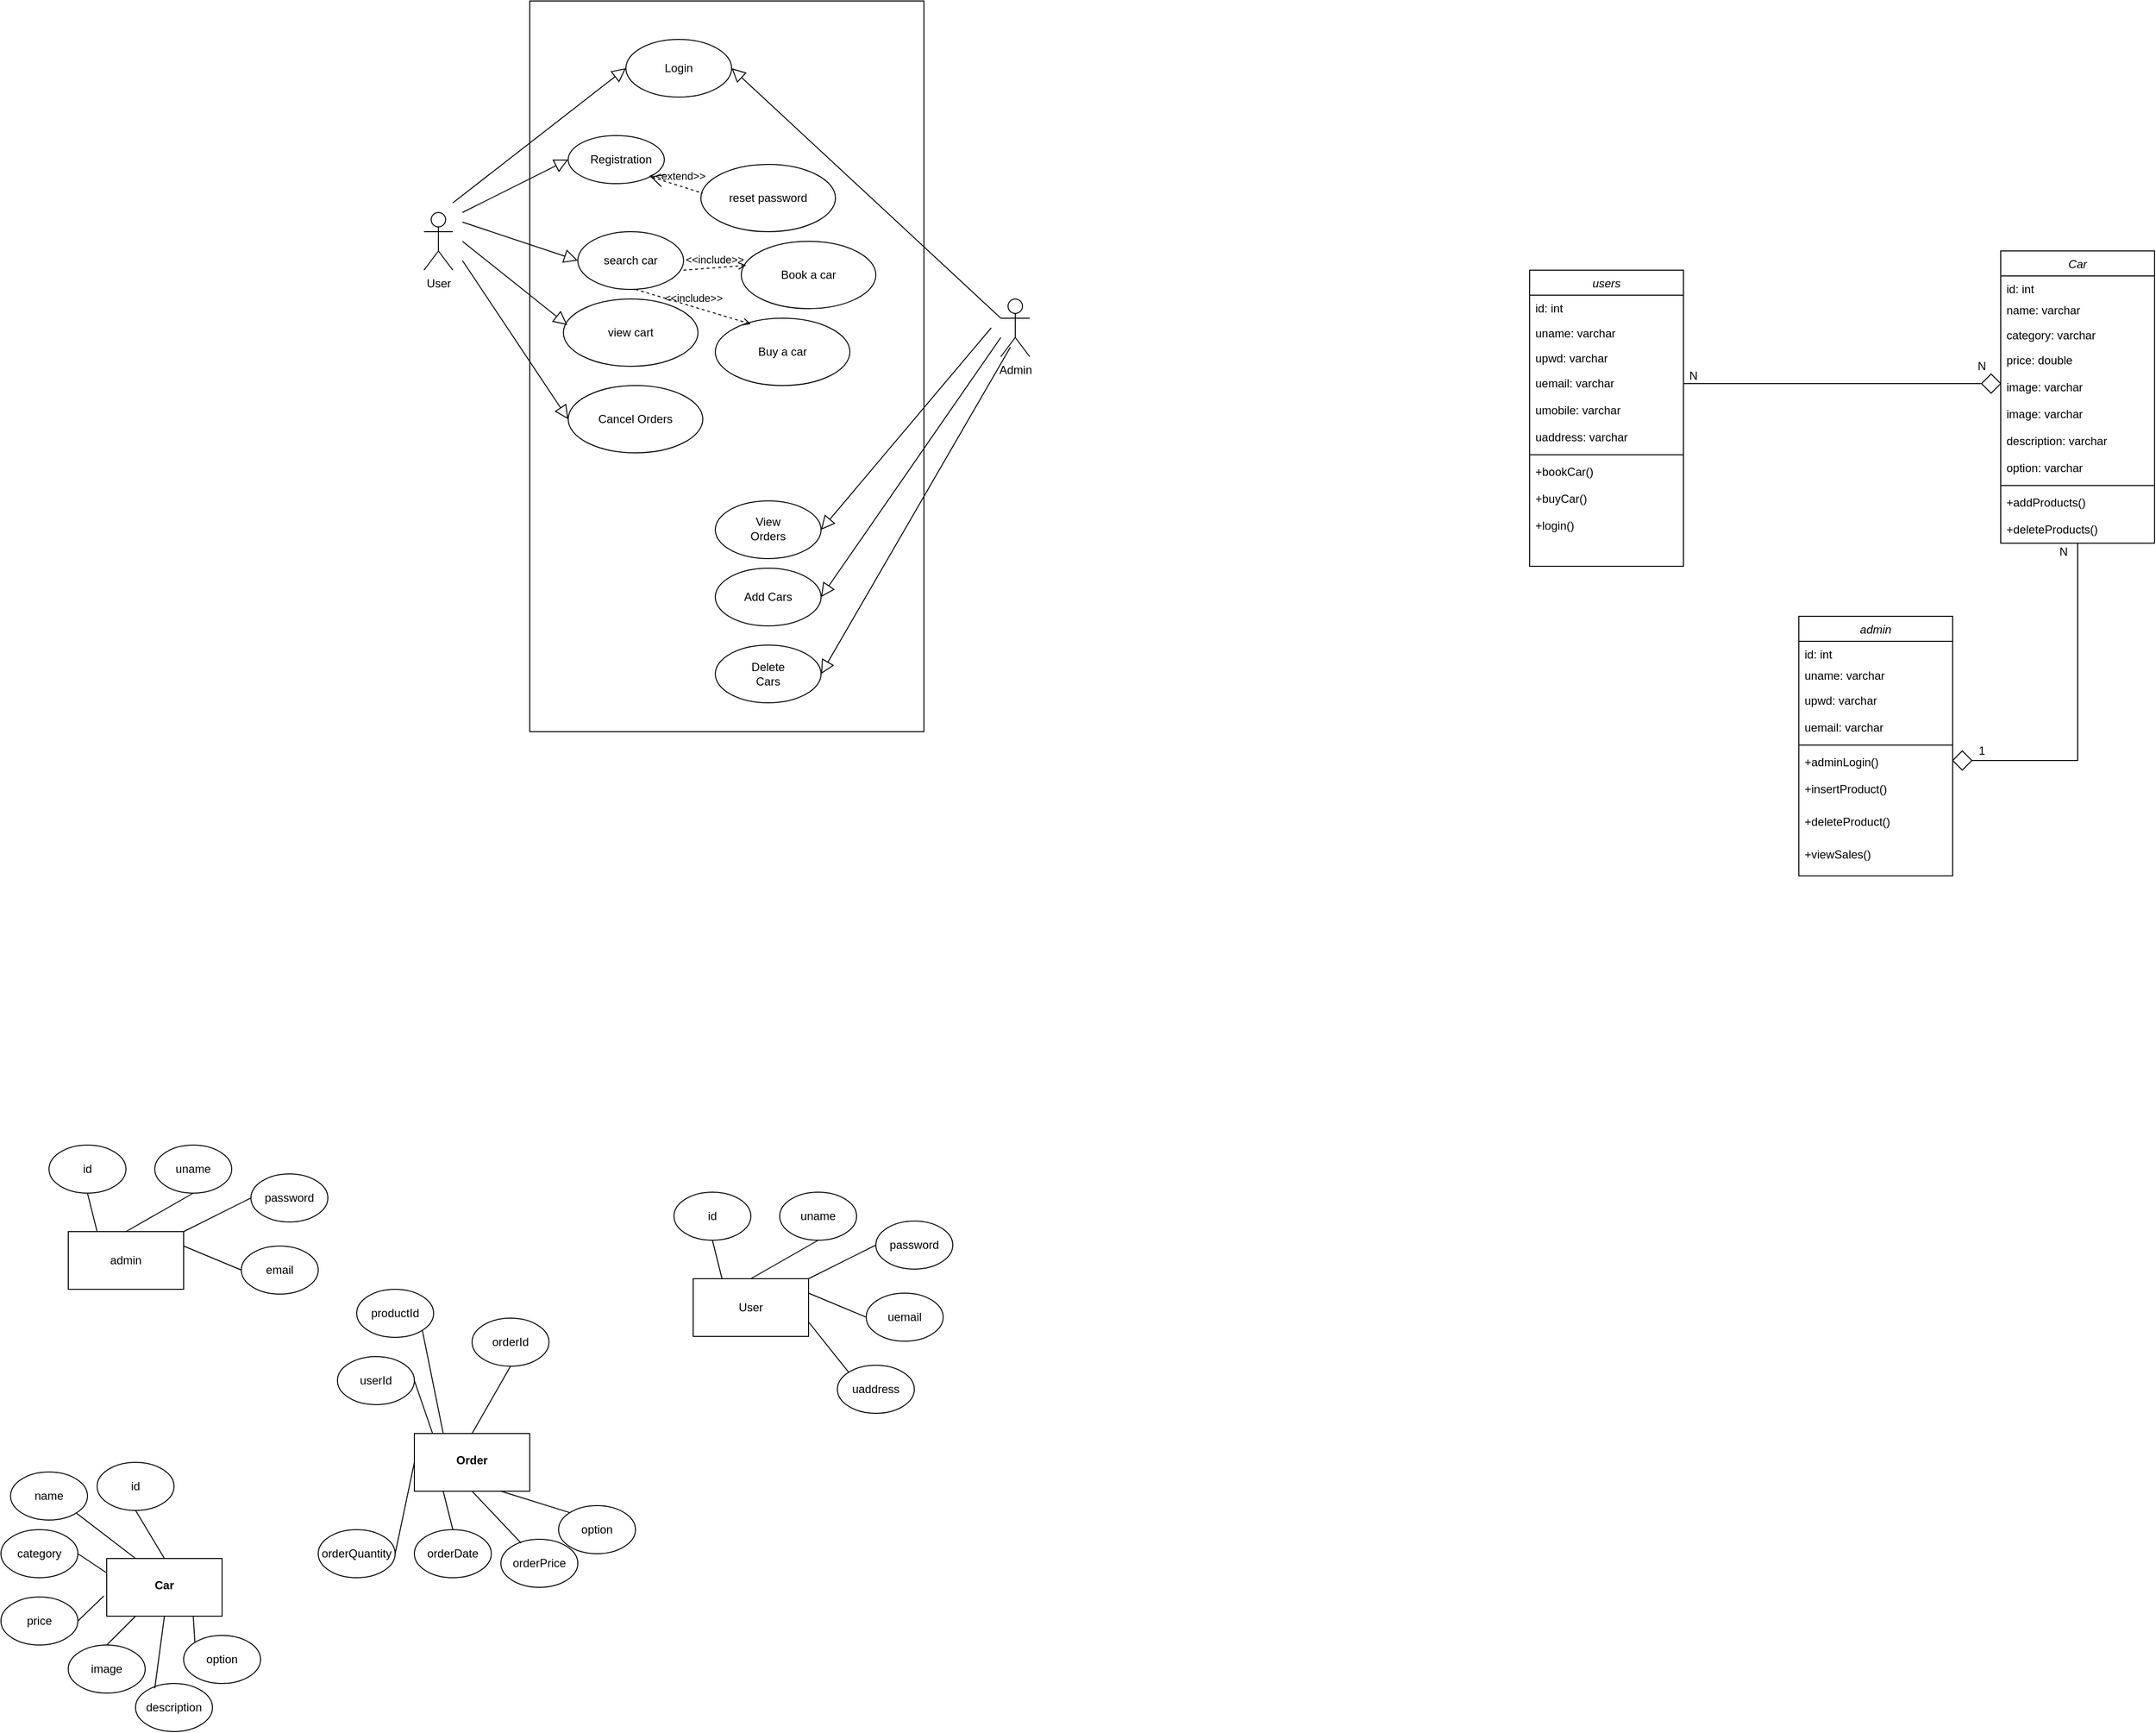 <mxfile version="20.3.0" type="github">
  <diagram id="C5RBs43oDa-KdzZeNtuy" name="Page-1">
    <mxGraphModel dx="3327" dy="2096" grid="1" gridSize="10" guides="1" tooltips="1" connect="1" arrows="1" fold="1" page="1" pageScale="1" pageWidth="827" pageHeight="1169" math="0" shadow="0">
      <root>
        <mxCell id="WIyWlLk6GJQsqaUBKTNV-0" />
        <mxCell id="WIyWlLk6GJQsqaUBKTNV-1" parent="WIyWlLk6GJQsqaUBKTNV-0" />
        <mxCell id="zkfFHV4jXpPFQw0GAbJ--0" value="users" style="swimlane;fontStyle=2;align=center;verticalAlign=top;childLayout=stackLayout;horizontal=1;startSize=26;horizontalStack=0;resizeParent=1;resizeLast=0;collapsible=1;marginBottom=0;rounded=0;shadow=0;strokeWidth=1;" parent="WIyWlLk6GJQsqaUBKTNV-1" vertex="1">
          <mxGeometry x="20" y="210" width="160" height="308" as="geometry">
            <mxRectangle x="230" y="140" width="160" height="26" as="alternateBounds" />
          </mxGeometry>
        </mxCell>
        <mxCell id="zkfFHV4jXpPFQw0GAbJ--1" value="id: int" style="text;align=left;verticalAlign=top;spacingLeft=4;spacingRight=4;overflow=hidden;rotatable=0;points=[[0,0.5],[1,0.5]];portConstraint=eastwest;" parent="zkfFHV4jXpPFQw0GAbJ--0" vertex="1">
          <mxGeometry y="26" width="160" height="26" as="geometry" />
        </mxCell>
        <mxCell id="zkfFHV4jXpPFQw0GAbJ--2" value="uname: varchar" style="text;align=left;verticalAlign=top;spacingLeft=4;spacingRight=4;overflow=hidden;rotatable=0;points=[[0,0.5],[1,0.5]];portConstraint=eastwest;rounded=0;shadow=0;html=0;" parent="zkfFHV4jXpPFQw0GAbJ--0" vertex="1">
          <mxGeometry y="52" width="160" height="26" as="geometry" />
        </mxCell>
        <mxCell id="zkfFHV4jXpPFQw0GAbJ--3" value="upwd: varchar&#xa;" style="text;align=left;verticalAlign=top;spacingLeft=4;spacingRight=4;overflow=hidden;rotatable=0;points=[[0,0.5],[1,0.5]];portConstraint=eastwest;rounded=0;shadow=0;html=0;" parent="zkfFHV4jXpPFQw0GAbJ--0" vertex="1">
          <mxGeometry y="78" width="160" height="26" as="geometry" />
        </mxCell>
        <mxCell id="zkfFHV4jXpPFQw0GAbJ--5" value="uemail: varchar" style="text;align=left;verticalAlign=top;spacingLeft=4;spacingRight=4;overflow=hidden;rotatable=0;points=[[0,0.5],[1,0.5]];portConstraint=eastwest;" parent="zkfFHV4jXpPFQw0GAbJ--0" vertex="1">
          <mxGeometry y="104" width="160" height="28" as="geometry" />
        </mxCell>
        <mxCell id="J4PwjYp8l0ot0DX3vlqs-2" value="umobile: varchar&#xa;" style="text;align=left;verticalAlign=top;spacingLeft=4;spacingRight=4;overflow=hidden;rotatable=0;points=[[0,0.5],[1,0.5]];portConstraint=eastwest;" parent="zkfFHV4jXpPFQw0GAbJ--0" vertex="1">
          <mxGeometry y="132" width="160" height="28" as="geometry" />
        </mxCell>
        <mxCell id="J4PwjYp8l0ot0DX3vlqs-3" value="uaddress: varchar" style="text;align=left;verticalAlign=top;spacingLeft=4;spacingRight=4;overflow=hidden;rotatable=0;points=[[0,0.5],[1,0.5]];portConstraint=eastwest;" parent="zkfFHV4jXpPFQw0GAbJ--0" vertex="1">
          <mxGeometry y="160" width="160" height="28" as="geometry" />
        </mxCell>
        <mxCell id="zkfFHV4jXpPFQw0GAbJ--4" value="" style="line;html=1;strokeWidth=1;align=left;verticalAlign=middle;spacingTop=-1;spacingLeft=3;spacingRight=3;rotatable=0;labelPosition=right;points=[];portConstraint=eastwest;" parent="zkfFHV4jXpPFQw0GAbJ--0" vertex="1">
          <mxGeometry y="188" width="160" height="8" as="geometry" />
        </mxCell>
        <mxCell id="J4PwjYp8l0ot0DX3vlqs-6" value="+bookCar()" style="text;align=left;verticalAlign=top;spacingLeft=4;spacingRight=4;overflow=hidden;rotatable=0;points=[[0,0.5],[1,0.5]];portConstraint=eastwest;" parent="zkfFHV4jXpPFQw0GAbJ--0" vertex="1">
          <mxGeometry y="196" width="160" height="28" as="geometry" />
        </mxCell>
        <mxCell id="J4PwjYp8l0ot0DX3vlqs-29" value="+buyCar()" style="text;align=left;verticalAlign=top;spacingLeft=4;spacingRight=4;overflow=hidden;rotatable=0;points=[[0,0.5],[1,0.5]];portConstraint=eastwest;" parent="zkfFHV4jXpPFQw0GAbJ--0" vertex="1">
          <mxGeometry y="224" width="160" height="28" as="geometry" />
        </mxCell>
        <mxCell id="J4PwjYp8l0ot0DX3vlqs-39" value="+login()" style="text;align=left;verticalAlign=top;spacingLeft=4;spacingRight=4;overflow=hidden;rotatable=0;points=[[0,0.5],[1,0.5]];portConstraint=eastwest;" parent="zkfFHV4jXpPFQw0GAbJ--0" vertex="1">
          <mxGeometry y="252" width="160" height="28" as="geometry" />
        </mxCell>
        <mxCell id="J4PwjYp8l0ot0DX3vlqs-7" value="Car" style="swimlane;fontStyle=2;align=center;verticalAlign=top;childLayout=stackLayout;horizontal=1;startSize=26;horizontalStack=0;resizeParent=1;resizeLast=0;collapsible=1;marginBottom=0;rounded=0;shadow=0;strokeWidth=1;" parent="WIyWlLk6GJQsqaUBKTNV-1" vertex="1">
          <mxGeometry x="510" y="190" width="160" height="304" as="geometry">
            <mxRectangle x="230" y="140" width="160" height="26" as="alternateBounds" />
          </mxGeometry>
        </mxCell>
        <mxCell id="J4PwjYp8l0ot0DX3vlqs-8" value="id: int" style="text;align=left;verticalAlign=top;spacingLeft=4;spacingRight=4;overflow=hidden;rotatable=0;points=[[0,0.5],[1,0.5]];portConstraint=eastwest;" parent="J4PwjYp8l0ot0DX3vlqs-7" vertex="1">
          <mxGeometry y="26" width="160" height="22" as="geometry" />
        </mxCell>
        <mxCell id="J4PwjYp8l0ot0DX3vlqs-9" value="name: varchar" style="text;align=left;verticalAlign=top;spacingLeft=4;spacingRight=4;overflow=hidden;rotatable=0;points=[[0,0.5],[1,0.5]];portConstraint=eastwest;rounded=0;shadow=0;html=0;" parent="J4PwjYp8l0ot0DX3vlqs-7" vertex="1">
          <mxGeometry y="48" width="160" height="26" as="geometry" />
        </mxCell>
        <mxCell id="J4PwjYp8l0ot0DX3vlqs-10" value="category: varchar&#xa;" style="text;align=left;verticalAlign=top;spacingLeft=4;spacingRight=4;overflow=hidden;rotatable=0;points=[[0,0.5],[1,0.5]];portConstraint=eastwest;rounded=0;shadow=0;html=0;" parent="J4PwjYp8l0ot0DX3vlqs-7" vertex="1">
          <mxGeometry y="74" width="160" height="26" as="geometry" />
        </mxCell>
        <mxCell id="J4PwjYp8l0ot0DX3vlqs-11" value="price: double" style="text;align=left;verticalAlign=top;spacingLeft=4;spacingRight=4;overflow=hidden;rotatable=0;points=[[0,0.5],[1,0.5]];portConstraint=eastwest;" parent="J4PwjYp8l0ot0DX3vlqs-7" vertex="1">
          <mxGeometry y="100" width="160" height="28" as="geometry" />
        </mxCell>
        <mxCell id="AUyAu4jTb6BkJ1wDDN9f-8" value="image: varchar" style="text;align=left;verticalAlign=top;spacingLeft=4;spacingRight=4;overflow=hidden;rotatable=0;points=[[0,0.5],[1,0.5]];portConstraint=eastwest;" vertex="1" parent="J4PwjYp8l0ot0DX3vlqs-7">
          <mxGeometry y="128" width="160" height="28" as="geometry" />
        </mxCell>
        <mxCell id="J4PwjYp8l0ot0DX3vlqs-12" value="image: varchar" style="text;align=left;verticalAlign=top;spacingLeft=4;spacingRight=4;overflow=hidden;rotatable=0;points=[[0,0.5],[1,0.5]];portConstraint=eastwest;" parent="J4PwjYp8l0ot0DX3vlqs-7" vertex="1">
          <mxGeometry y="156" width="160" height="28" as="geometry" />
        </mxCell>
        <mxCell id="J4PwjYp8l0ot0DX3vlqs-13" value="description: varchar" style="text;align=left;verticalAlign=top;spacingLeft=4;spacingRight=4;overflow=hidden;rotatable=0;points=[[0,0.5],[1,0.5]];portConstraint=eastwest;" parent="J4PwjYp8l0ot0DX3vlqs-7" vertex="1">
          <mxGeometry y="184" width="160" height="28" as="geometry" />
        </mxCell>
        <mxCell id="J4PwjYp8l0ot0DX3vlqs-16" value="option: varchar" style="text;align=left;verticalAlign=top;spacingLeft=4;spacingRight=4;overflow=hidden;rotatable=0;points=[[0,0.5],[1,0.5]];portConstraint=eastwest;" parent="J4PwjYp8l0ot0DX3vlqs-7" vertex="1">
          <mxGeometry y="212" width="160" height="28" as="geometry" />
        </mxCell>
        <mxCell id="J4PwjYp8l0ot0DX3vlqs-14" value="" style="line;html=1;strokeWidth=1;align=left;verticalAlign=middle;spacingTop=-1;spacingLeft=3;spacingRight=3;rotatable=0;labelPosition=right;points=[];portConstraint=eastwest;" parent="J4PwjYp8l0ot0DX3vlqs-7" vertex="1">
          <mxGeometry y="240" width="160" height="8" as="geometry" />
        </mxCell>
        <mxCell id="J4PwjYp8l0ot0DX3vlqs-15" value="+addProducts()" style="text;align=left;verticalAlign=top;spacingLeft=4;spacingRight=4;overflow=hidden;rotatable=0;points=[[0,0.5],[1,0.5]];portConstraint=eastwest;" parent="J4PwjYp8l0ot0DX3vlqs-7" vertex="1">
          <mxGeometry y="248" width="160" height="28" as="geometry" />
        </mxCell>
        <mxCell id="J4PwjYp8l0ot0DX3vlqs-17" value="+deleteProducts()" style="text;align=left;verticalAlign=top;spacingLeft=4;spacingRight=4;overflow=hidden;rotatable=0;points=[[0,0.5],[1,0.5]];portConstraint=eastwest;" parent="J4PwjYp8l0ot0DX3vlqs-7" vertex="1">
          <mxGeometry y="276" width="160" height="28" as="geometry" />
        </mxCell>
        <mxCell id="J4PwjYp8l0ot0DX3vlqs-31" value="admin" style="swimlane;fontStyle=2;align=center;verticalAlign=top;childLayout=stackLayout;horizontal=1;startSize=26;horizontalStack=0;resizeParent=1;resizeLast=0;collapsible=1;marginBottom=0;rounded=0;shadow=0;strokeWidth=1;" parent="WIyWlLk6GJQsqaUBKTNV-1" vertex="1">
          <mxGeometry x="300" y="570" width="160" height="270" as="geometry">
            <mxRectangle x="230" y="140" width="160" height="26" as="alternateBounds" />
          </mxGeometry>
        </mxCell>
        <mxCell id="J4PwjYp8l0ot0DX3vlqs-32" value="id: int" style="text;align=left;verticalAlign=top;spacingLeft=4;spacingRight=4;overflow=hidden;rotatable=0;points=[[0,0.5],[1,0.5]];portConstraint=eastwest;" parent="J4PwjYp8l0ot0DX3vlqs-31" vertex="1">
          <mxGeometry y="26" width="160" height="22" as="geometry" />
        </mxCell>
        <mxCell id="J4PwjYp8l0ot0DX3vlqs-34" value="uname: varchar" style="text;align=left;verticalAlign=top;spacingLeft=4;spacingRight=4;overflow=hidden;rotatable=0;points=[[0,0.5],[1,0.5]];portConstraint=eastwest;rounded=0;shadow=0;html=0;" parent="J4PwjYp8l0ot0DX3vlqs-31" vertex="1">
          <mxGeometry y="48" width="160" height="26" as="geometry" />
        </mxCell>
        <mxCell id="J4PwjYp8l0ot0DX3vlqs-35" value="upwd: varchar" style="text;align=left;verticalAlign=top;spacingLeft=4;spacingRight=4;overflow=hidden;rotatable=0;points=[[0,0.5],[1,0.5]];portConstraint=eastwest;" parent="J4PwjYp8l0ot0DX3vlqs-31" vertex="1">
          <mxGeometry y="74" width="160" height="28" as="geometry" />
        </mxCell>
        <mxCell id="J4PwjYp8l0ot0DX3vlqs-36" value="uemail: varchar" style="text;align=left;verticalAlign=top;spacingLeft=4;spacingRight=4;overflow=hidden;rotatable=0;points=[[0,0.5],[1,0.5]];portConstraint=eastwest;" parent="J4PwjYp8l0ot0DX3vlqs-31" vertex="1">
          <mxGeometry y="102" width="160" height="28" as="geometry" />
        </mxCell>
        <mxCell id="J4PwjYp8l0ot0DX3vlqs-38" value="" style="line;html=1;strokeWidth=1;align=left;verticalAlign=middle;spacingTop=-1;spacingLeft=3;spacingRight=3;rotatable=0;labelPosition=right;points=[];portConstraint=eastwest;" parent="J4PwjYp8l0ot0DX3vlqs-31" vertex="1">
          <mxGeometry y="130" width="160" height="8" as="geometry" />
        </mxCell>
        <mxCell id="J4PwjYp8l0ot0DX3vlqs-40" value="+adminLogin()" style="text;align=left;verticalAlign=top;spacingLeft=4;spacingRight=4;overflow=hidden;rotatable=0;points=[[0,0.5],[1,0.5]];portConstraint=eastwest;" parent="J4PwjYp8l0ot0DX3vlqs-31" vertex="1">
          <mxGeometry y="138" width="160" height="28" as="geometry" />
        </mxCell>
        <mxCell id="J4PwjYp8l0ot0DX3vlqs-41" value="+insertProduct()" style="text;align=left;verticalAlign=top;spacingLeft=4;spacingRight=4;overflow=hidden;rotatable=0;points=[[0,0.5],[1,0.5]];portConstraint=eastwest;" parent="J4PwjYp8l0ot0DX3vlqs-31" vertex="1">
          <mxGeometry y="166" width="160" height="34" as="geometry" />
        </mxCell>
        <mxCell id="J4PwjYp8l0ot0DX3vlqs-50" value="+deleteProduct()" style="text;align=left;verticalAlign=top;spacingLeft=4;spacingRight=4;overflow=hidden;rotatable=0;points=[[0,0.5],[1,0.5]];portConstraint=eastwest;" parent="J4PwjYp8l0ot0DX3vlqs-31" vertex="1">
          <mxGeometry y="200" width="160" height="34" as="geometry" />
        </mxCell>
        <mxCell id="J4PwjYp8l0ot0DX3vlqs-51" value="+viewSales()" style="text;align=left;verticalAlign=top;spacingLeft=4;spacingRight=4;overflow=hidden;rotatable=0;points=[[0,0.5],[1,0.5]];portConstraint=eastwest;" parent="J4PwjYp8l0ot0DX3vlqs-31" vertex="1">
          <mxGeometry y="234" width="160" height="34" as="geometry" />
        </mxCell>
        <mxCell id="J4PwjYp8l0ot0DX3vlqs-53" value="" style="rounded=0;whiteSpace=wrap;html=1;" parent="WIyWlLk6GJQsqaUBKTNV-1" vertex="1">
          <mxGeometry x="-1020" y="-70" width="410" height="760" as="geometry" />
        </mxCell>
        <mxCell id="J4PwjYp8l0ot0DX3vlqs-58" value="User" style="shape=umlActor;html=1;verticalLabelPosition=bottom;verticalAlign=top;align=center;" parent="WIyWlLk6GJQsqaUBKTNV-1" vertex="1">
          <mxGeometry x="-1130" y="150" width="30" height="60" as="geometry" />
        </mxCell>
        <mxCell id="J4PwjYp8l0ot0DX3vlqs-61" value="" style="ellipse;whiteSpace=wrap;html=1;" parent="WIyWlLk6GJQsqaUBKTNV-1" vertex="1">
          <mxGeometry x="-920" y="-30" width="110" height="60" as="geometry" />
        </mxCell>
        <mxCell id="J4PwjYp8l0ot0DX3vlqs-62" value="" style="ellipse;whiteSpace=wrap;html=1;" parent="WIyWlLk6GJQsqaUBKTNV-1" vertex="1">
          <mxGeometry x="-980" y="70" width="100" height="50" as="geometry" />
        </mxCell>
        <mxCell id="J4PwjYp8l0ot0DX3vlqs-63" value="Login" style="text;html=1;strokeColor=none;fillColor=none;align=center;verticalAlign=middle;whiteSpace=wrap;rounded=0;" parent="WIyWlLk6GJQsqaUBKTNV-1" vertex="1">
          <mxGeometry x="-895" y="-15" width="60" height="30" as="geometry" />
        </mxCell>
        <mxCell id="J4PwjYp8l0ot0DX3vlqs-64" value="Registration" style="text;html=1;strokeColor=none;fillColor=none;align=center;verticalAlign=middle;whiteSpace=wrap;rounded=0;" parent="WIyWlLk6GJQsqaUBKTNV-1" vertex="1">
          <mxGeometry x="-955" y="80" width="60" height="30" as="geometry" />
        </mxCell>
        <mxCell id="J4PwjYp8l0ot0DX3vlqs-65" value="Admin" style="shape=umlActor;html=1;verticalLabelPosition=bottom;verticalAlign=top;align=center;" parent="WIyWlLk6GJQsqaUBKTNV-1" vertex="1">
          <mxGeometry x="-530" y="240" width="30" height="60" as="geometry" />
        </mxCell>
        <mxCell id="J4PwjYp8l0ot0DX3vlqs-66" value="" style="edgeStyle=none;html=1;endArrow=block;endFill=0;endSize=12;verticalAlign=bottom;rounded=0;exitX=0;exitY=0.333;exitDx=0;exitDy=0;exitPerimeter=0;entryX=1;entryY=0.5;entryDx=0;entryDy=0;" parent="WIyWlLk6GJQsqaUBKTNV-1" source="J4PwjYp8l0ot0DX3vlqs-65" target="J4PwjYp8l0ot0DX3vlqs-61" edge="1">
          <mxGeometry width="160" relative="1" as="geometry">
            <mxPoint x="-670" y="200" as="sourcePoint" />
            <mxPoint x="-510" y="200" as="targetPoint" />
          </mxGeometry>
        </mxCell>
        <mxCell id="J4PwjYp8l0ot0DX3vlqs-67" value="" style="edgeStyle=none;html=1;endArrow=block;endFill=0;endSize=12;verticalAlign=bottom;rounded=0;entryX=0;entryY=0.5;entryDx=0;entryDy=0;" parent="WIyWlLk6GJQsqaUBKTNV-1" target="J4PwjYp8l0ot0DX3vlqs-61" edge="1">
          <mxGeometry width="160" relative="1" as="geometry">
            <mxPoint x="-1100" y="140" as="sourcePoint" />
            <mxPoint x="-940" y="180" as="targetPoint" />
          </mxGeometry>
        </mxCell>
        <mxCell id="J4PwjYp8l0ot0DX3vlqs-68" value="" style="edgeStyle=none;html=1;endArrow=block;endFill=0;endSize=12;verticalAlign=bottom;rounded=0;entryX=0;entryY=0.5;entryDx=0;entryDy=0;" parent="WIyWlLk6GJQsqaUBKTNV-1" target="J4PwjYp8l0ot0DX3vlqs-62" edge="1">
          <mxGeometry width="160" relative="1" as="geometry">
            <mxPoint x="-1090" y="150" as="sourcePoint" />
            <mxPoint x="-930" y="190" as="targetPoint" />
          </mxGeometry>
        </mxCell>
        <mxCell id="J4PwjYp8l0ot0DX3vlqs-71" value="" style="group" parent="WIyWlLk6GJQsqaUBKTNV-1" vertex="1" connectable="0">
          <mxGeometry x="-827" y="520" width="110" height="60" as="geometry" />
        </mxCell>
        <mxCell id="J4PwjYp8l0ot0DX3vlqs-69" value="" style="ellipse;whiteSpace=wrap;html=1;" parent="J4PwjYp8l0ot0DX3vlqs-71" vertex="1">
          <mxGeometry width="110" height="60" as="geometry" />
        </mxCell>
        <mxCell id="J4PwjYp8l0ot0DX3vlqs-70" value="Add Cars" style="text;html=1;strokeColor=none;fillColor=none;align=center;verticalAlign=middle;whiteSpace=wrap;rounded=0;" parent="J4PwjYp8l0ot0DX3vlqs-71" vertex="1">
          <mxGeometry x="25" y="15" width="60" height="30" as="geometry" />
        </mxCell>
        <mxCell id="J4PwjYp8l0ot0DX3vlqs-74" value="" style="group" parent="WIyWlLk6GJQsqaUBKTNV-1" vertex="1" connectable="0">
          <mxGeometry x="-835" y="330" width="110" height="161" as="geometry" />
        </mxCell>
        <mxCell id="J4PwjYp8l0ot0DX3vlqs-75" value="" style="ellipse;whiteSpace=wrap;html=1;" parent="J4PwjYp8l0ot0DX3vlqs-74" vertex="1">
          <mxGeometry x="8" y="120" width="110" height="60" as="geometry" />
        </mxCell>
        <mxCell id="J4PwjYp8l0ot0DX3vlqs-76" value="View Orders" style="text;html=1;strokeColor=none;fillColor=none;align=center;verticalAlign=middle;whiteSpace=wrap;rounded=0;" parent="J4PwjYp8l0ot0DX3vlqs-74" vertex="1">
          <mxGeometry x="33" y="136" width="60" height="25" as="geometry" />
        </mxCell>
        <mxCell id="J4PwjYp8l0ot0DX3vlqs-79" value="" style="group" parent="WIyWlLk6GJQsqaUBKTNV-1" vertex="1" connectable="0">
          <mxGeometry x="-827" y="600" width="110" height="60" as="geometry" />
        </mxCell>
        <mxCell id="J4PwjYp8l0ot0DX3vlqs-72" value="" style="ellipse;whiteSpace=wrap;html=1;" parent="J4PwjYp8l0ot0DX3vlqs-79" vertex="1">
          <mxGeometry width="110" height="60" as="geometry" />
        </mxCell>
        <mxCell id="J4PwjYp8l0ot0DX3vlqs-73" value="Delete Cars" style="text;html=1;strokeColor=none;fillColor=none;align=center;verticalAlign=middle;whiteSpace=wrap;rounded=0;" parent="J4PwjYp8l0ot0DX3vlqs-79" vertex="1">
          <mxGeometry x="25" y="15" width="60" height="30" as="geometry" />
        </mxCell>
        <mxCell id="J4PwjYp8l0ot0DX3vlqs-80" value="" style="group" parent="WIyWlLk6GJQsqaUBKTNV-1" vertex="1" connectable="0">
          <mxGeometry x="-970" y="170" width="110" height="60" as="geometry" />
        </mxCell>
        <mxCell id="J4PwjYp8l0ot0DX3vlqs-81" value="" style="ellipse;whiteSpace=wrap;html=1;" parent="J4PwjYp8l0ot0DX3vlqs-80" vertex="1">
          <mxGeometry width="110" height="60" as="geometry" />
        </mxCell>
        <mxCell id="J4PwjYp8l0ot0DX3vlqs-82" value="search car" style="text;html=1;strokeColor=none;fillColor=none;align=center;verticalAlign=middle;whiteSpace=wrap;rounded=0;" parent="J4PwjYp8l0ot0DX3vlqs-80" vertex="1">
          <mxGeometry x="25" y="15" width="60" height="30" as="geometry" />
        </mxCell>
        <mxCell id="J4PwjYp8l0ot0DX3vlqs-85" value="Book a car" style="ellipse;whiteSpace=wrap;html=1;" parent="WIyWlLk6GJQsqaUBKTNV-1" vertex="1">
          <mxGeometry x="-800" y="180" width="140" height="70" as="geometry" />
        </mxCell>
        <mxCell id="J4PwjYp8l0ot0DX3vlqs-86" value="&amp;lt;&amp;lt;include&amp;gt;&amp;gt;" style="edgeStyle=none;html=1;endArrow=open;verticalAlign=bottom;dashed=1;labelBackgroundColor=none;rounded=0;exitX=1;exitY=0.667;exitDx=0;exitDy=0;exitPerimeter=0;entryX=0.036;entryY=0.357;entryDx=0;entryDy=0;entryPerimeter=0;" parent="WIyWlLk6GJQsqaUBKTNV-1" source="J4PwjYp8l0ot0DX3vlqs-81" target="J4PwjYp8l0ot0DX3vlqs-85" edge="1">
          <mxGeometry width="160" relative="1" as="geometry">
            <mxPoint x="-670" y="380" as="sourcePoint" />
            <mxPoint x="-510" y="380" as="targetPoint" />
          </mxGeometry>
        </mxCell>
        <mxCell id="J4PwjYp8l0ot0DX3vlqs-87" value="Buy a car" style="ellipse;whiteSpace=wrap;html=1;" parent="WIyWlLk6GJQsqaUBKTNV-1" vertex="1">
          <mxGeometry x="-827" y="260" width="140" height="70" as="geometry" />
        </mxCell>
        <mxCell id="J4PwjYp8l0ot0DX3vlqs-88" value="&amp;lt;&amp;lt;include&amp;gt;&amp;gt;" style="edgeStyle=none;html=1;endArrow=open;verticalAlign=bottom;dashed=1;labelBackgroundColor=none;rounded=0;entryX=0.264;entryY=0.086;entryDx=0;entryDy=0;entryPerimeter=0;" parent="WIyWlLk6GJQsqaUBKTNV-1" target="J4PwjYp8l0ot0DX3vlqs-87" edge="1">
          <mxGeometry width="160" relative="1" as="geometry">
            <mxPoint x="-910" y="230" as="sourcePoint" />
            <mxPoint x="-750" y="230" as="targetPoint" />
          </mxGeometry>
        </mxCell>
        <mxCell id="J4PwjYp8l0ot0DX3vlqs-89" value="reset password" style="ellipse;whiteSpace=wrap;html=1;" parent="WIyWlLk6GJQsqaUBKTNV-1" vertex="1">
          <mxGeometry x="-842" y="100" width="140" height="70" as="geometry" />
        </mxCell>
        <mxCell id="J4PwjYp8l0ot0DX3vlqs-91" value="&amp;lt;&amp;lt;extend&amp;gt;&amp;gt;" style="edgeStyle=none;html=1;startArrow=open;endArrow=none;startSize=12;verticalAlign=bottom;dashed=1;labelBackgroundColor=none;rounded=0;exitX=1;exitY=1;exitDx=0;exitDy=0;" parent="WIyWlLk6GJQsqaUBKTNV-1" source="J4PwjYp8l0ot0DX3vlqs-62" edge="1">
          <mxGeometry width="160" relative="1" as="geometry">
            <mxPoint x="-1000" y="130" as="sourcePoint" />
            <mxPoint x="-840" y="130" as="targetPoint" />
          </mxGeometry>
        </mxCell>
        <mxCell id="J4PwjYp8l0ot0DX3vlqs-92" value="view cart" style="ellipse;whiteSpace=wrap;html=1;" parent="WIyWlLk6GJQsqaUBKTNV-1" vertex="1">
          <mxGeometry x="-985" y="240" width="140" height="70" as="geometry" />
        </mxCell>
        <mxCell id="J4PwjYp8l0ot0DX3vlqs-93" value="Cancel Orders" style="ellipse;whiteSpace=wrap;html=1;" parent="WIyWlLk6GJQsqaUBKTNV-1" vertex="1">
          <mxGeometry x="-980" y="330" width="140" height="70" as="geometry" />
        </mxCell>
        <mxCell id="J4PwjYp8l0ot0DX3vlqs-96" value="" style="edgeStyle=none;html=1;endArrow=block;endFill=0;endSize=12;verticalAlign=bottom;rounded=0;entryX=0;entryY=0.5;entryDx=0;entryDy=0;" parent="WIyWlLk6GJQsqaUBKTNV-1" target="J4PwjYp8l0ot0DX3vlqs-81" edge="1">
          <mxGeometry width="160" relative="1" as="geometry">
            <mxPoint x="-1090" y="160" as="sourcePoint" />
            <mxPoint x="-510" y="380" as="targetPoint" />
          </mxGeometry>
        </mxCell>
        <mxCell id="J4PwjYp8l0ot0DX3vlqs-97" value="" style="edgeStyle=none;html=1;endArrow=block;endFill=0;endSize=12;verticalAlign=bottom;rounded=0;entryX=0.029;entryY=0.386;entryDx=0;entryDy=0;entryPerimeter=0;" parent="WIyWlLk6GJQsqaUBKTNV-1" target="J4PwjYp8l0ot0DX3vlqs-92" edge="1">
          <mxGeometry width="160" relative="1" as="geometry">
            <mxPoint x="-1090" y="180" as="sourcePoint" />
            <mxPoint x="-510" y="380" as="targetPoint" />
          </mxGeometry>
        </mxCell>
        <mxCell id="J4PwjYp8l0ot0DX3vlqs-98" value="" style="edgeStyle=none;html=1;endArrow=block;endFill=0;endSize=12;verticalAlign=bottom;rounded=0;entryX=0;entryY=0.5;entryDx=0;entryDy=0;" parent="WIyWlLk6GJQsqaUBKTNV-1" target="J4PwjYp8l0ot0DX3vlqs-93" edge="1">
          <mxGeometry width="160" relative="1" as="geometry">
            <mxPoint x="-1090" y="200" as="sourcePoint" />
            <mxPoint x="-966.96" y="334.03" as="targetPoint" />
          </mxGeometry>
        </mxCell>
        <mxCell id="J4PwjYp8l0ot0DX3vlqs-99" value="" style="edgeStyle=none;html=1;endArrow=block;endFill=0;endSize=12;verticalAlign=bottom;rounded=0;entryX=1;entryY=0.5;entryDx=0;entryDy=0;" parent="WIyWlLk6GJQsqaUBKTNV-1" target="J4PwjYp8l0ot0DX3vlqs-75" edge="1">
          <mxGeometry width="160" relative="1" as="geometry">
            <mxPoint x="-540" y="270" as="sourcePoint" />
            <mxPoint x="-510" y="380" as="targetPoint" />
          </mxGeometry>
        </mxCell>
        <mxCell id="J4PwjYp8l0ot0DX3vlqs-100" value="" style="edgeStyle=none;html=1;endArrow=block;endFill=0;endSize=12;verticalAlign=bottom;rounded=0;entryX=1;entryY=0.5;entryDx=0;entryDy=0;" parent="WIyWlLk6GJQsqaUBKTNV-1" target="J4PwjYp8l0ot0DX3vlqs-69" edge="1">
          <mxGeometry width="160" relative="1" as="geometry">
            <mxPoint x="-530" y="280" as="sourcePoint" />
            <mxPoint x="-707" y="490" as="targetPoint" />
          </mxGeometry>
        </mxCell>
        <mxCell id="J4PwjYp8l0ot0DX3vlqs-101" value="" style="edgeStyle=none;html=1;endArrow=block;endFill=0;endSize=12;verticalAlign=bottom;rounded=0;entryX=1;entryY=0.5;entryDx=0;entryDy=0;" parent="WIyWlLk6GJQsqaUBKTNV-1" target="J4PwjYp8l0ot0DX3vlqs-72" edge="1">
          <mxGeometry width="160" relative="1" as="geometry">
            <mxPoint x="-520" y="290" as="sourcePoint" />
            <mxPoint x="-697" y="500" as="targetPoint" />
          </mxGeometry>
        </mxCell>
        <mxCell id="phCea0Y06VJU1zWDJa8M-30" value="" style="group" parent="WIyWlLk6GJQsqaUBKTNV-1" vertex="1" connectable="0">
          <mxGeometry x="-1570" y="1450" width="270" height="280" as="geometry" />
        </mxCell>
        <mxCell id="phCea0Y06VJU1zWDJa8M-12" value="&lt;br&gt;Car" style="shape=rect;html=1;verticalAlign=top;fontStyle=1;whiteSpace=wrap;align=center;" parent="phCea0Y06VJU1zWDJa8M-30" vertex="1">
          <mxGeometry x="110" y="100" width="120" height="60" as="geometry" />
        </mxCell>
        <mxCell id="phCea0Y06VJU1zWDJa8M-13" value="id" style="ellipse;whiteSpace=wrap;html=1;" parent="phCea0Y06VJU1zWDJa8M-30" vertex="1">
          <mxGeometry x="100" width="80" height="50" as="geometry" />
        </mxCell>
        <mxCell id="phCea0Y06VJU1zWDJa8M-14" value="name" style="ellipse;whiteSpace=wrap;html=1;" parent="phCea0Y06VJU1zWDJa8M-30" vertex="1">
          <mxGeometry x="10" y="10" width="80" height="50" as="geometry" />
        </mxCell>
        <mxCell id="phCea0Y06VJU1zWDJa8M-15" value="category" style="ellipse;whiteSpace=wrap;html=1;" parent="phCea0Y06VJU1zWDJa8M-30" vertex="1">
          <mxGeometry y="70" width="80" height="50" as="geometry" />
        </mxCell>
        <mxCell id="phCea0Y06VJU1zWDJa8M-16" value="price" style="ellipse;whiteSpace=wrap;html=1;" parent="phCea0Y06VJU1zWDJa8M-30" vertex="1">
          <mxGeometry y="140" width="80" height="50" as="geometry" />
        </mxCell>
        <mxCell id="phCea0Y06VJU1zWDJa8M-17" value="image" style="ellipse;whiteSpace=wrap;html=1;" parent="phCea0Y06VJU1zWDJa8M-30" vertex="1">
          <mxGeometry x="70" y="190" width="80" height="50" as="geometry" />
        </mxCell>
        <mxCell id="phCea0Y06VJU1zWDJa8M-18" value="description&lt;span style=&quot;color: rgba(0, 0, 0, 0); font-family: monospace; font-size: 0px; text-align: start;&quot;&gt;%3CmxGraphModel%3E%3Croot%3E%3CmxCell%20id%3D%220%22%2F%3E%3CmxCell%20id%3D%221%22%20parent%3D%220%22%2F%3E%3CmxCell%20id%3D%222%22%20value%3D%22id%22%20style%3D%22ellipse%3BwhiteSpace%3Dwrap%3Bhtml%3D1%3B%22%20vertex%3D%221%22%20parent%3D%221%22%3E%3CmxGeometry%20x%3D%22-1080%22%20y%3D%221430%22%20width%3D%2280%22%20height%3D%2250%22%20as%3D%22geometry%22%2F%3E%3C%2FmxCell%3E%3C%2Froot%3E%3C%2FmxGraphModel%3E&lt;/span&gt;" style="ellipse;whiteSpace=wrap;html=1;" parent="phCea0Y06VJU1zWDJa8M-30" vertex="1">
          <mxGeometry x="140" y="230" width="80" height="50" as="geometry" />
        </mxCell>
        <mxCell id="phCea0Y06VJU1zWDJa8M-19" value="option" style="ellipse;whiteSpace=wrap;html=1;" parent="phCea0Y06VJU1zWDJa8M-30" vertex="1">
          <mxGeometry x="190" y="180" width="80" height="50" as="geometry" />
        </mxCell>
        <mxCell id="phCea0Y06VJU1zWDJa8M-20" value="" style="endArrow=none;html=1;rounded=0;entryX=0.5;entryY=1;entryDx=0;entryDy=0;exitX=0.5;exitY=0;exitDx=0;exitDy=0;" parent="phCea0Y06VJU1zWDJa8M-30" source="phCea0Y06VJU1zWDJa8M-12" target="phCea0Y06VJU1zWDJa8M-13" edge="1">
          <mxGeometry width="50" height="50" relative="1" as="geometry">
            <mxPoint x="140" y="140" as="sourcePoint" />
            <mxPoint x="190" y="90" as="targetPoint" />
          </mxGeometry>
        </mxCell>
        <mxCell id="phCea0Y06VJU1zWDJa8M-21" value="" style="endArrow=none;html=1;rounded=0;exitX=0.25;exitY=0;exitDx=0;exitDy=0;entryX=1;entryY=1;entryDx=0;entryDy=0;" parent="phCea0Y06VJU1zWDJa8M-30" source="phCea0Y06VJU1zWDJa8M-12" target="phCea0Y06VJU1zWDJa8M-14" edge="1">
          <mxGeometry width="50" height="50" relative="1" as="geometry">
            <mxPoint x="180" y="110" as="sourcePoint" />
            <mxPoint x="150" y="60" as="targetPoint" />
          </mxGeometry>
        </mxCell>
        <mxCell id="phCea0Y06VJU1zWDJa8M-22" value="" style="endArrow=none;html=1;rounded=0;entryX=1;entryY=0.5;entryDx=0;entryDy=0;exitX=0;exitY=0.25;exitDx=0;exitDy=0;" parent="phCea0Y06VJU1zWDJa8M-30" source="phCea0Y06VJU1zWDJa8M-12" target="phCea0Y06VJU1zWDJa8M-15" edge="1">
          <mxGeometry width="50" height="50" relative="1" as="geometry">
            <mxPoint x="190" y="120" as="sourcePoint" />
            <mxPoint x="160" y="70" as="targetPoint" />
          </mxGeometry>
        </mxCell>
        <mxCell id="phCea0Y06VJU1zWDJa8M-23" value="" style="endArrow=none;html=1;rounded=0;entryX=1;entryY=0.5;entryDx=0;entryDy=0;exitX=-0.025;exitY=0.65;exitDx=0;exitDy=0;exitPerimeter=0;" parent="phCea0Y06VJU1zWDJa8M-30" source="phCea0Y06VJU1zWDJa8M-12" target="phCea0Y06VJU1zWDJa8M-16" edge="1">
          <mxGeometry width="50" height="50" relative="1" as="geometry">
            <mxPoint x="200" y="130" as="sourcePoint" />
            <mxPoint x="170" y="80" as="targetPoint" />
          </mxGeometry>
        </mxCell>
        <mxCell id="phCea0Y06VJU1zWDJa8M-26" value="" style="endArrow=none;html=1;rounded=0;entryX=0.5;entryY=0;entryDx=0;entryDy=0;exitX=0.25;exitY=1;exitDx=0;exitDy=0;" parent="phCea0Y06VJU1zWDJa8M-30" source="phCea0Y06VJU1zWDJa8M-12" target="phCea0Y06VJU1zWDJa8M-17" edge="1">
          <mxGeometry width="50" height="50" relative="1" as="geometry">
            <mxPoint x="210" y="140" as="sourcePoint" />
            <mxPoint x="180" y="90" as="targetPoint" />
          </mxGeometry>
        </mxCell>
        <mxCell id="phCea0Y06VJU1zWDJa8M-28" value="" style="endArrow=none;html=1;rounded=0;entryX=0.25;entryY=0.1;entryDx=0;entryDy=0;exitX=0.5;exitY=1;exitDx=0;exitDy=0;entryPerimeter=0;" parent="phCea0Y06VJU1zWDJa8M-30" source="phCea0Y06VJU1zWDJa8M-12" target="phCea0Y06VJU1zWDJa8M-18" edge="1">
          <mxGeometry width="50" height="50" relative="1" as="geometry">
            <mxPoint x="150" y="170" as="sourcePoint" />
            <mxPoint x="120" y="200" as="targetPoint" />
          </mxGeometry>
        </mxCell>
        <mxCell id="phCea0Y06VJU1zWDJa8M-29" value="" style="endArrow=none;html=1;rounded=0;entryX=0;entryY=0;entryDx=0;entryDy=0;exitX=0.75;exitY=1;exitDx=0;exitDy=0;" parent="phCea0Y06VJU1zWDJa8M-30" source="phCea0Y06VJU1zWDJa8M-12" target="phCea0Y06VJU1zWDJa8M-19" edge="1">
          <mxGeometry width="50" height="50" relative="1" as="geometry">
            <mxPoint x="160" y="180" as="sourcePoint" />
            <mxPoint x="130" y="210" as="targetPoint" />
          </mxGeometry>
        </mxCell>
        <mxCell id="phCea0Y06VJU1zWDJa8M-31" value="" style="group" parent="WIyWlLk6GJQsqaUBKTNV-1" vertex="1" connectable="0">
          <mxGeometry x="-870" y="1169" width="290" height="230" as="geometry" />
        </mxCell>
        <mxCell id="phCea0Y06VJU1zWDJa8M-0" value="" style="rounded=0;whiteSpace=wrap;html=1;" parent="phCea0Y06VJU1zWDJa8M-31" vertex="1">
          <mxGeometry x="20" y="90" width="120" height="60" as="geometry" />
        </mxCell>
        <mxCell id="phCea0Y06VJU1zWDJa8M-1" value="User" style="text;html=1;strokeColor=none;fillColor=none;align=center;verticalAlign=middle;whiteSpace=wrap;rounded=0;" parent="phCea0Y06VJU1zWDJa8M-31" vertex="1">
          <mxGeometry x="50" y="105" width="60" height="30" as="geometry" />
        </mxCell>
        <mxCell id="phCea0Y06VJU1zWDJa8M-2" value="id" style="ellipse;whiteSpace=wrap;html=1;" parent="phCea0Y06VJU1zWDJa8M-31" vertex="1">
          <mxGeometry width="80" height="50" as="geometry" />
        </mxCell>
        <mxCell id="phCea0Y06VJU1zWDJa8M-3" value="uname" style="ellipse;whiteSpace=wrap;html=1;" parent="phCea0Y06VJU1zWDJa8M-31" vertex="1">
          <mxGeometry x="110" width="80" height="50" as="geometry" />
        </mxCell>
        <mxCell id="phCea0Y06VJU1zWDJa8M-4" value="password" style="ellipse;whiteSpace=wrap;html=1;" parent="phCea0Y06VJU1zWDJa8M-31" vertex="1">
          <mxGeometry x="210" y="30" width="80" height="50" as="geometry" />
        </mxCell>
        <mxCell id="phCea0Y06VJU1zWDJa8M-5" value="uemail" style="ellipse;whiteSpace=wrap;html=1;" parent="phCea0Y06VJU1zWDJa8M-31" vertex="1">
          <mxGeometry x="200" y="105" width="80" height="50" as="geometry" />
        </mxCell>
        <mxCell id="phCea0Y06VJU1zWDJa8M-6" value="uaddress" style="ellipse;whiteSpace=wrap;html=1;" parent="phCea0Y06VJU1zWDJa8M-31" vertex="1">
          <mxGeometry x="170" y="180" width="80" height="50" as="geometry" />
        </mxCell>
        <mxCell id="phCea0Y06VJU1zWDJa8M-7" value="" style="edgeStyle=none;html=1;endArrow=none;verticalAlign=bottom;rounded=0;exitX=0.5;exitY=1;exitDx=0;exitDy=0;entryX=0.25;entryY=0;entryDx=0;entryDy=0;" parent="phCea0Y06VJU1zWDJa8M-31" source="phCea0Y06VJU1zWDJa8M-2" target="phCea0Y06VJU1zWDJa8M-0" edge="1">
          <mxGeometry width="160" relative="1" as="geometry">
            <mxPoint x="-130" y="270" as="sourcePoint" />
            <mxPoint x="30" y="270" as="targetPoint" />
          </mxGeometry>
        </mxCell>
        <mxCell id="phCea0Y06VJU1zWDJa8M-8" value="" style="edgeStyle=none;html=1;endArrow=none;verticalAlign=bottom;rounded=0;exitX=0.5;exitY=1;exitDx=0;exitDy=0;entryX=0.5;entryY=0;entryDx=0;entryDy=0;" parent="phCea0Y06VJU1zWDJa8M-31" source="phCea0Y06VJU1zWDJa8M-3" target="phCea0Y06VJU1zWDJa8M-0" edge="1">
          <mxGeometry width="160" relative="1" as="geometry">
            <mxPoint x="50" y="60" as="sourcePoint" />
            <mxPoint x="60" y="100" as="targetPoint" />
          </mxGeometry>
        </mxCell>
        <mxCell id="phCea0Y06VJU1zWDJa8M-9" value="" style="edgeStyle=none;html=1;endArrow=none;verticalAlign=bottom;rounded=0;exitX=0;exitY=0.5;exitDx=0;exitDy=0;entryX=1;entryY=0;entryDx=0;entryDy=0;" parent="phCea0Y06VJU1zWDJa8M-31" source="phCea0Y06VJU1zWDJa8M-4" target="phCea0Y06VJU1zWDJa8M-0" edge="1">
          <mxGeometry width="160" relative="1" as="geometry">
            <mxPoint x="160" y="60" as="sourcePoint" />
            <mxPoint x="90" y="100" as="targetPoint" />
          </mxGeometry>
        </mxCell>
        <mxCell id="phCea0Y06VJU1zWDJa8M-10" value="" style="edgeStyle=none;html=1;endArrow=none;verticalAlign=bottom;rounded=0;exitX=0;exitY=0.5;exitDx=0;exitDy=0;entryX=1;entryY=0.25;entryDx=0;entryDy=0;" parent="phCea0Y06VJU1zWDJa8M-31" source="phCea0Y06VJU1zWDJa8M-5" target="phCea0Y06VJU1zWDJa8M-0" edge="1">
          <mxGeometry width="160" relative="1" as="geometry">
            <mxPoint x="220" y="65" as="sourcePoint" />
            <mxPoint x="150" y="100" as="targetPoint" />
          </mxGeometry>
        </mxCell>
        <mxCell id="phCea0Y06VJU1zWDJa8M-11" value="" style="edgeStyle=none;html=1;endArrow=none;verticalAlign=bottom;rounded=0;exitX=0;exitY=0;exitDx=0;exitDy=0;entryX=1;entryY=0.75;entryDx=0;entryDy=0;" parent="phCea0Y06VJU1zWDJa8M-31" source="phCea0Y06VJU1zWDJa8M-6" target="phCea0Y06VJU1zWDJa8M-0" edge="1">
          <mxGeometry width="160" relative="1" as="geometry">
            <mxPoint x="210" y="140" as="sourcePoint" />
            <mxPoint x="150" y="115" as="targetPoint" />
          </mxGeometry>
        </mxCell>
        <mxCell id="phCea0Y06VJU1zWDJa8M-33" value="" style="group" parent="WIyWlLk6GJQsqaUBKTNV-1" vertex="1" connectable="0">
          <mxGeometry x="-1210" y="1400" width="270" height="280" as="geometry" />
        </mxCell>
        <mxCell id="phCea0Y06VJU1zWDJa8M-34" value="&lt;br&gt;Order" style="shape=rect;html=1;verticalAlign=top;fontStyle=1;whiteSpace=wrap;align=center;" parent="phCea0Y06VJU1zWDJa8M-33" vertex="1">
          <mxGeometry x="70" y="20" width="120" height="60" as="geometry" />
        </mxCell>
        <mxCell id="phCea0Y06VJU1zWDJa8M-35" value="orderId" style="ellipse;whiteSpace=wrap;html=1;" parent="phCea0Y06VJU1zWDJa8M-33" vertex="1">
          <mxGeometry x="130" y="-100" width="80" height="50" as="geometry" />
        </mxCell>
        <mxCell id="phCea0Y06VJU1zWDJa8M-37" value="userId" style="ellipse;whiteSpace=wrap;html=1;" parent="phCea0Y06VJU1zWDJa8M-33" vertex="1">
          <mxGeometry x="-10" y="-60" width="80" height="50" as="geometry" />
        </mxCell>
        <mxCell id="phCea0Y06VJU1zWDJa8M-38" value="orderQuantity" style="ellipse;whiteSpace=wrap;html=1;" parent="phCea0Y06VJU1zWDJa8M-33" vertex="1">
          <mxGeometry x="-30" y="120" width="80" height="50" as="geometry" />
        </mxCell>
        <mxCell id="phCea0Y06VJU1zWDJa8M-39" value="orderDate" style="ellipse;whiteSpace=wrap;html=1;" parent="phCea0Y06VJU1zWDJa8M-33" vertex="1">
          <mxGeometry x="70" y="120" width="80" height="50" as="geometry" />
        </mxCell>
        <mxCell id="phCea0Y06VJU1zWDJa8M-40" value="orderPrice" style="ellipse;whiteSpace=wrap;html=1;" parent="phCea0Y06VJU1zWDJa8M-33" vertex="1">
          <mxGeometry x="160" y="130" width="80" height="50" as="geometry" />
        </mxCell>
        <mxCell id="phCea0Y06VJU1zWDJa8M-42" value="" style="endArrow=none;html=1;rounded=0;entryX=0.5;entryY=1;entryDx=0;entryDy=0;exitX=0.5;exitY=0;exitDx=0;exitDy=0;" parent="phCea0Y06VJU1zWDJa8M-33" source="phCea0Y06VJU1zWDJa8M-34" target="phCea0Y06VJU1zWDJa8M-35" edge="1">
          <mxGeometry width="50" height="50" relative="1" as="geometry">
            <mxPoint x="100" y="60" as="sourcePoint" />
            <mxPoint x="150" y="10" as="targetPoint" />
          </mxGeometry>
        </mxCell>
        <mxCell id="phCea0Y06VJU1zWDJa8M-44" value="" style="endArrow=none;html=1;rounded=0;entryX=1;entryY=0.5;entryDx=0;entryDy=0;exitX=0.158;exitY=0;exitDx=0;exitDy=0;exitPerimeter=0;" parent="phCea0Y06VJU1zWDJa8M-33" source="phCea0Y06VJU1zWDJa8M-34" target="phCea0Y06VJU1zWDJa8M-37" edge="1">
          <mxGeometry width="50" height="50" relative="1" as="geometry">
            <mxPoint x="100" y="-15" as="sourcePoint" />
            <mxPoint x="150" y="-60" as="targetPoint" />
          </mxGeometry>
        </mxCell>
        <mxCell id="phCea0Y06VJU1zWDJa8M-45" value="" style="endArrow=none;html=1;rounded=0;entryX=1;entryY=0.5;entryDx=0;entryDy=0;exitX=0;exitY=0.5;exitDx=0;exitDy=0;" parent="phCea0Y06VJU1zWDJa8M-33" source="phCea0Y06VJU1zWDJa8M-34" target="phCea0Y06VJU1zWDJa8M-38" edge="1">
          <mxGeometry width="50" height="50" relative="1" as="geometry">
            <mxPoint x="160" y="50" as="sourcePoint" />
            <mxPoint x="130" as="targetPoint" />
          </mxGeometry>
        </mxCell>
        <mxCell id="phCea0Y06VJU1zWDJa8M-46" value="" style="endArrow=none;html=1;rounded=0;entryX=0.5;entryY=0;entryDx=0;entryDy=0;exitX=0.25;exitY=1;exitDx=0;exitDy=0;" parent="phCea0Y06VJU1zWDJa8M-33" source="phCea0Y06VJU1zWDJa8M-34" target="phCea0Y06VJU1zWDJa8M-39" edge="1">
          <mxGeometry width="50" height="50" relative="1" as="geometry">
            <mxPoint x="170" y="60" as="sourcePoint" />
            <mxPoint x="140" y="10" as="targetPoint" />
          </mxGeometry>
        </mxCell>
        <mxCell id="phCea0Y06VJU1zWDJa8M-47" value="" style="endArrow=none;html=1;rounded=0;entryX=0.263;entryY=0.08;entryDx=0;entryDy=0;exitX=0.5;exitY=1;exitDx=0;exitDy=0;entryPerimeter=0;" parent="phCea0Y06VJU1zWDJa8M-33" source="phCea0Y06VJU1zWDJa8M-34" target="phCea0Y06VJU1zWDJa8M-40" edge="1">
          <mxGeometry width="50" height="50" relative="1" as="geometry">
            <mxPoint x="110" y="90" as="sourcePoint" />
            <mxPoint x="160" y="155" as="targetPoint" />
          </mxGeometry>
        </mxCell>
        <mxCell id="phCea0Y06VJU1zWDJa8M-41" value="option" style="ellipse;whiteSpace=wrap;html=1;" parent="WIyWlLk6GJQsqaUBKTNV-1" vertex="1">
          <mxGeometry x="-990" y="1495" width="80" height="50" as="geometry" />
        </mxCell>
        <mxCell id="phCea0Y06VJU1zWDJa8M-48" value="" style="endArrow=none;html=1;rounded=0;entryX=0;entryY=0;entryDx=0;entryDy=0;exitX=0.75;exitY=1;exitDx=0;exitDy=0;" parent="WIyWlLk6GJQsqaUBKTNV-1" source="phCea0Y06VJU1zWDJa8M-34" target="phCea0Y06VJU1zWDJa8M-41" edge="1">
          <mxGeometry width="50" height="50" relative="1" as="geometry">
            <mxPoint x="-1120" y="1480" as="sourcePoint" />
            <mxPoint x="-988.284" y="1492.322" as="targetPoint" />
          </mxGeometry>
        </mxCell>
        <mxCell id="phCea0Y06VJU1zWDJa8M-36" value="productId" style="ellipse;whiteSpace=wrap;html=1;" parent="WIyWlLk6GJQsqaUBKTNV-1" vertex="1">
          <mxGeometry x="-1200" y="1270" width="80" height="50" as="geometry" />
        </mxCell>
        <mxCell id="phCea0Y06VJU1zWDJa8M-43" value="" style="endArrow=none;html=1;rounded=0;exitX=0.25;exitY=0;exitDx=0;exitDy=0;entryX=1;entryY=1;entryDx=0;entryDy=0;" parent="WIyWlLk6GJQsqaUBKTNV-1" source="phCea0Y06VJU1zWDJa8M-34" target="phCea0Y06VJU1zWDJa8M-36" edge="1">
          <mxGeometry width="50" height="50" relative="1" as="geometry">
            <mxPoint x="-1100" y="1410" as="sourcePoint" />
            <mxPoint x="-1130" y="1360" as="targetPoint" />
          </mxGeometry>
        </mxCell>
        <mxCell id="phCea0Y06VJU1zWDJa8M-49" value="" style="group" parent="WIyWlLk6GJQsqaUBKTNV-1" vertex="1" connectable="0">
          <mxGeometry x="-1520" y="1120" width="290" height="230" as="geometry" />
        </mxCell>
        <mxCell id="phCea0Y06VJU1zWDJa8M-50" value="" style="rounded=0;whiteSpace=wrap;html=1;" parent="phCea0Y06VJU1zWDJa8M-49" vertex="1">
          <mxGeometry x="20" y="90" width="120" height="60" as="geometry" />
        </mxCell>
        <mxCell id="phCea0Y06VJU1zWDJa8M-51" value="admin" style="text;html=1;strokeColor=none;fillColor=none;align=center;verticalAlign=middle;whiteSpace=wrap;rounded=0;" parent="phCea0Y06VJU1zWDJa8M-49" vertex="1">
          <mxGeometry x="50" y="105" width="60" height="30" as="geometry" />
        </mxCell>
        <mxCell id="phCea0Y06VJU1zWDJa8M-52" value="id" style="ellipse;whiteSpace=wrap;html=1;" parent="phCea0Y06VJU1zWDJa8M-49" vertex="1">
          <mxGeometry width="80" height="50" as="geometry" />
        </mxCell>
        <mxCell id="phCea0Y06VJU1zWDJa8M-53" value="uname" style="ellipse;whiteSpace=wrap;html=1;" parent="phCea0Y06VJU1zWDJa8M-49" vertex="1">
          <mxGeometry x="110" width="80" height="50" as="geometry" />
        </mxCell>
        <mxCell id="phCea0Y06VJU1zWDJa8M-54" value="password" style="ellipse;whiteSpace=wrap;html=1;" parent="phCea0Y06VJU1zWDJa8M-49" vertex="1">
          <mxGeometry x="210" y="30" width="80" height="50" as="geometry" />
        </mxCell>
        <mxCell id="phCea0Y06VJU1zWDJa8M-55" value="email" style="ellipse;whiteSpace=wrap;html=1;" parent="phCea0Y06VJU1zWDJa8M-49" vertex="1">
          <mxGeometry x="200" y="105" width="80" height="50" as="geometry" />
        </mxCell>
        <mxCell id="phCea0Y06VJU1zWDJa8M-57" value="" style="edgeStyle=none;html=1;endArrow=none;verticalAlign=bottom;rounded=0;exitX=0.5;exitY=1;exitDx=0;exitDy=0;entryX=0.25;entryY=0;entryDx=0;entryDy=0;" parent="phCea0Y06VJU1zWDJa8M-49" source="phCea0Y06VJU1zWDJa8M-52" target="phCea0Y06VJU1zWDJa8M-50" edge="1">
          <mxGeometry width="160" relative="1" as="geometry">
            <mxPoint x="-130" y="270" as="sourcePoint" />
            <mxPoint x="30" y="270" as="targetPoint" />
          </mxGeometry>
        </mxCell>
        <mxCell id="phCea0Y06VJU1zWDJa8M-58" value="" style="edgeStyle=none;html=1;endArrow=none;verticalAlign=bottom;rounded=0;exitX=0.5;exitY=1;exitDx=0;exitDy=0;entryX=0.5;entryY=0;entryDx=0;entryDy=0;" parent="phCea0Y06VJU1zWDJa8M-49" source="phCea0Y06VJU1zWDJa8M-53" target="phCea0Y06VJU1zWDJa8M-50" edge="1">
          <mxGeometry width="160" relative="1" as="geometry">
            <mxPoint x="50" y="60" as="sourcePoint" />
            <mxPoint x="60" y="100" as="targetPoint" />
          </mxGeometry>
        </mxCell>
        <mxCell id="phCea0Y06VJU1zWDJa8M-59" value="" style="edgeStyle=none;html=1;endArrow=none;verticalAlign=bottom;rounded=0;exitX=0;exitY=0.5;exitDx=0;exitDy=0;entryX=1;entryY=0;entryDx=0;entryDy=0;" parent="phCea0Y06VJU1zWDJa8M-49" source="phCea0Y06VJU1zWDJa8M-54" target="phCea0Y06VJU1zWDJa8M-50" edge="1">
          <mxGeometry width="160" relative="1" as="geometry">
            <mxPoint x="160" y="60" as="sourcePoint" />
            <mxPoint x="90" y="100" as="targetPoint" />
          </mxGeometry>
        </mxCell>
        <mxCell id="phCea0Y06VJU1zWDJa8M-60" value="" style="edgeStyle=none;html=1;endArrow=none;verticalAlign=bottom;rounded=0;exitX=0;exitY=0.5;exitDx=0;exitDy=0;entryX=1;entryY=0.25;entryDx=0;entryDy=0;" parent="phCea0Y06VJU1zWDJa8M-49" source="phCea0Y06VJU1zWDJa8M-55" target="phCea0Y06VJU1zWDJa8M-50" edge="1">
          <mxGeometry width="160" relative="1" as="geometry">
            <mxPoint x="220" y="65" as="sourcePoint" />
            <mxPoint x="150" y="100" as="targetPoint" />
          </mxGeometry>
        </mxCell>
        <mxCell id="AUyAu4jTb6BkJ1wDDN9f-1" value="" style="endArrow=none;html=1;rounded=0;exitX=1;exitY=0.5;exitDx=0;exitDy=0;" edge="1" parent="WIyWlLk6GJQsqaUBKTNV-1" source="zkfFHV4jXpPFQw0GAbJ--5" target="AUyAu4jTb6BkJ1wDDN9f-2">
          <mxGeometry width="50" height="50" relative="1" as="geometry">
            <mxPoint x="290" y="380" as="sourcePoint" />
            <mxPoint x="490" y="330" as="targetPoint" />
          </mxGeometry>
        </mxCell>
        <mxCell id="AUyAu4jTb6BkJ1wDDN9f-2" value="" style="rhombus;whiteSpace=wrap;html=1;" vertex="1" parent="WIyWlLk6GJQsqaUBKTNV-1">
          <mxGeometry x="490" y="318" width="20" height="20" as="geometry" />
        </mxCell>
        <mxCell id="AUyAu4jTb6BkJ1wDDN9f-3" value="N" style="text;html=1;align=center;verticalAlign=middle;resizable=0;points=[];autosize=1;strokeColor=none;fillColor=none;" vertex="1" parent="WIyWlLk6GJQsqaUBKTNV-1">
          <mxGeometry x="175" y="305" width="30" height="30" as="geometry" />
        </mxCell>
        <mxCell id="AUyAu4jTb6BkJ1wDDN9f-4" value="N" style="text;html=1;align=center;verticalAlign=middle;resizable=0;points=[];autosize=1;strokeColor=none;fillColor=none;" vertex="1" parent="WIyWlLk6GJQsqaUBKTNV-1">
          <mxGeometry x="475" y="295" width="30" height="30" as="geometry" />
        </mxCell>
        <mxCell id="AUyAu4jTb6BkJ1wDDN9f-5" value="" style="endArrow=none;html=1;rounded=0;exitX=0.5;exitY=1;exitDx=0;exitDy=0;" edge="1" parent="WIyWlLk6GJQsqaUBKTNV-1" source="J4PwjYp8l0ot0DX3vlqs-7">
          <mxGeometry width="50" height="50" relative="1" as="geometry">
            <mxPoint x="435" y="610" as="sourcePoint" />
            <mxPoint x="480" y="720" as="targetPoint" />
            <Array as="points">
              <mxPoint x="590" y="720" />
            </Array>
          </mxGeometry>
        </mxCell>
        <mxCell id="AUyAu4jTb6BkJ1wDDN9f-6" value="N" style="text;html=1;align=center;verticalAlign=middle;resizable=0;points=[];autosize=1;strokeColor=none;fillColor=none;" vertex="1" parent="WIyWlLk6GJQsqaUBKTNV-1">
          <mxGeometry x="560" y="488" width="30" height="30" as="geometry" />
        </mxCell>
        <mxCell id="AUyAu4jTb6BkJ1wDDN9f-9" value="" style="rhombus;whiteSpace=wrap;html=1;" vertex="1" parent="WIyWlLk6GJQsqaUBKTNV-1">
          <mxGeometry x="460" y="710" width="20" height="20" as="geometry" />
        </mxCell>
        <mxCell id="AUyAu4jTb6BkJ1wDDN9f-10" value="1" style="text;html=1;align=center;verticalAlign=middle;resizable=0;points=[];autosize=1;strokeColor=none;fillColor=none;" vertex="1" parent="WIyWlLk6GJQsqaUBKTNV-1">
          <mxGeometry x="475" y="695" width="30" height="30" as="geometry" />
        </mxCell>
      </root>
    </mxGraphModel>
  </diagram>
</mxfile>
